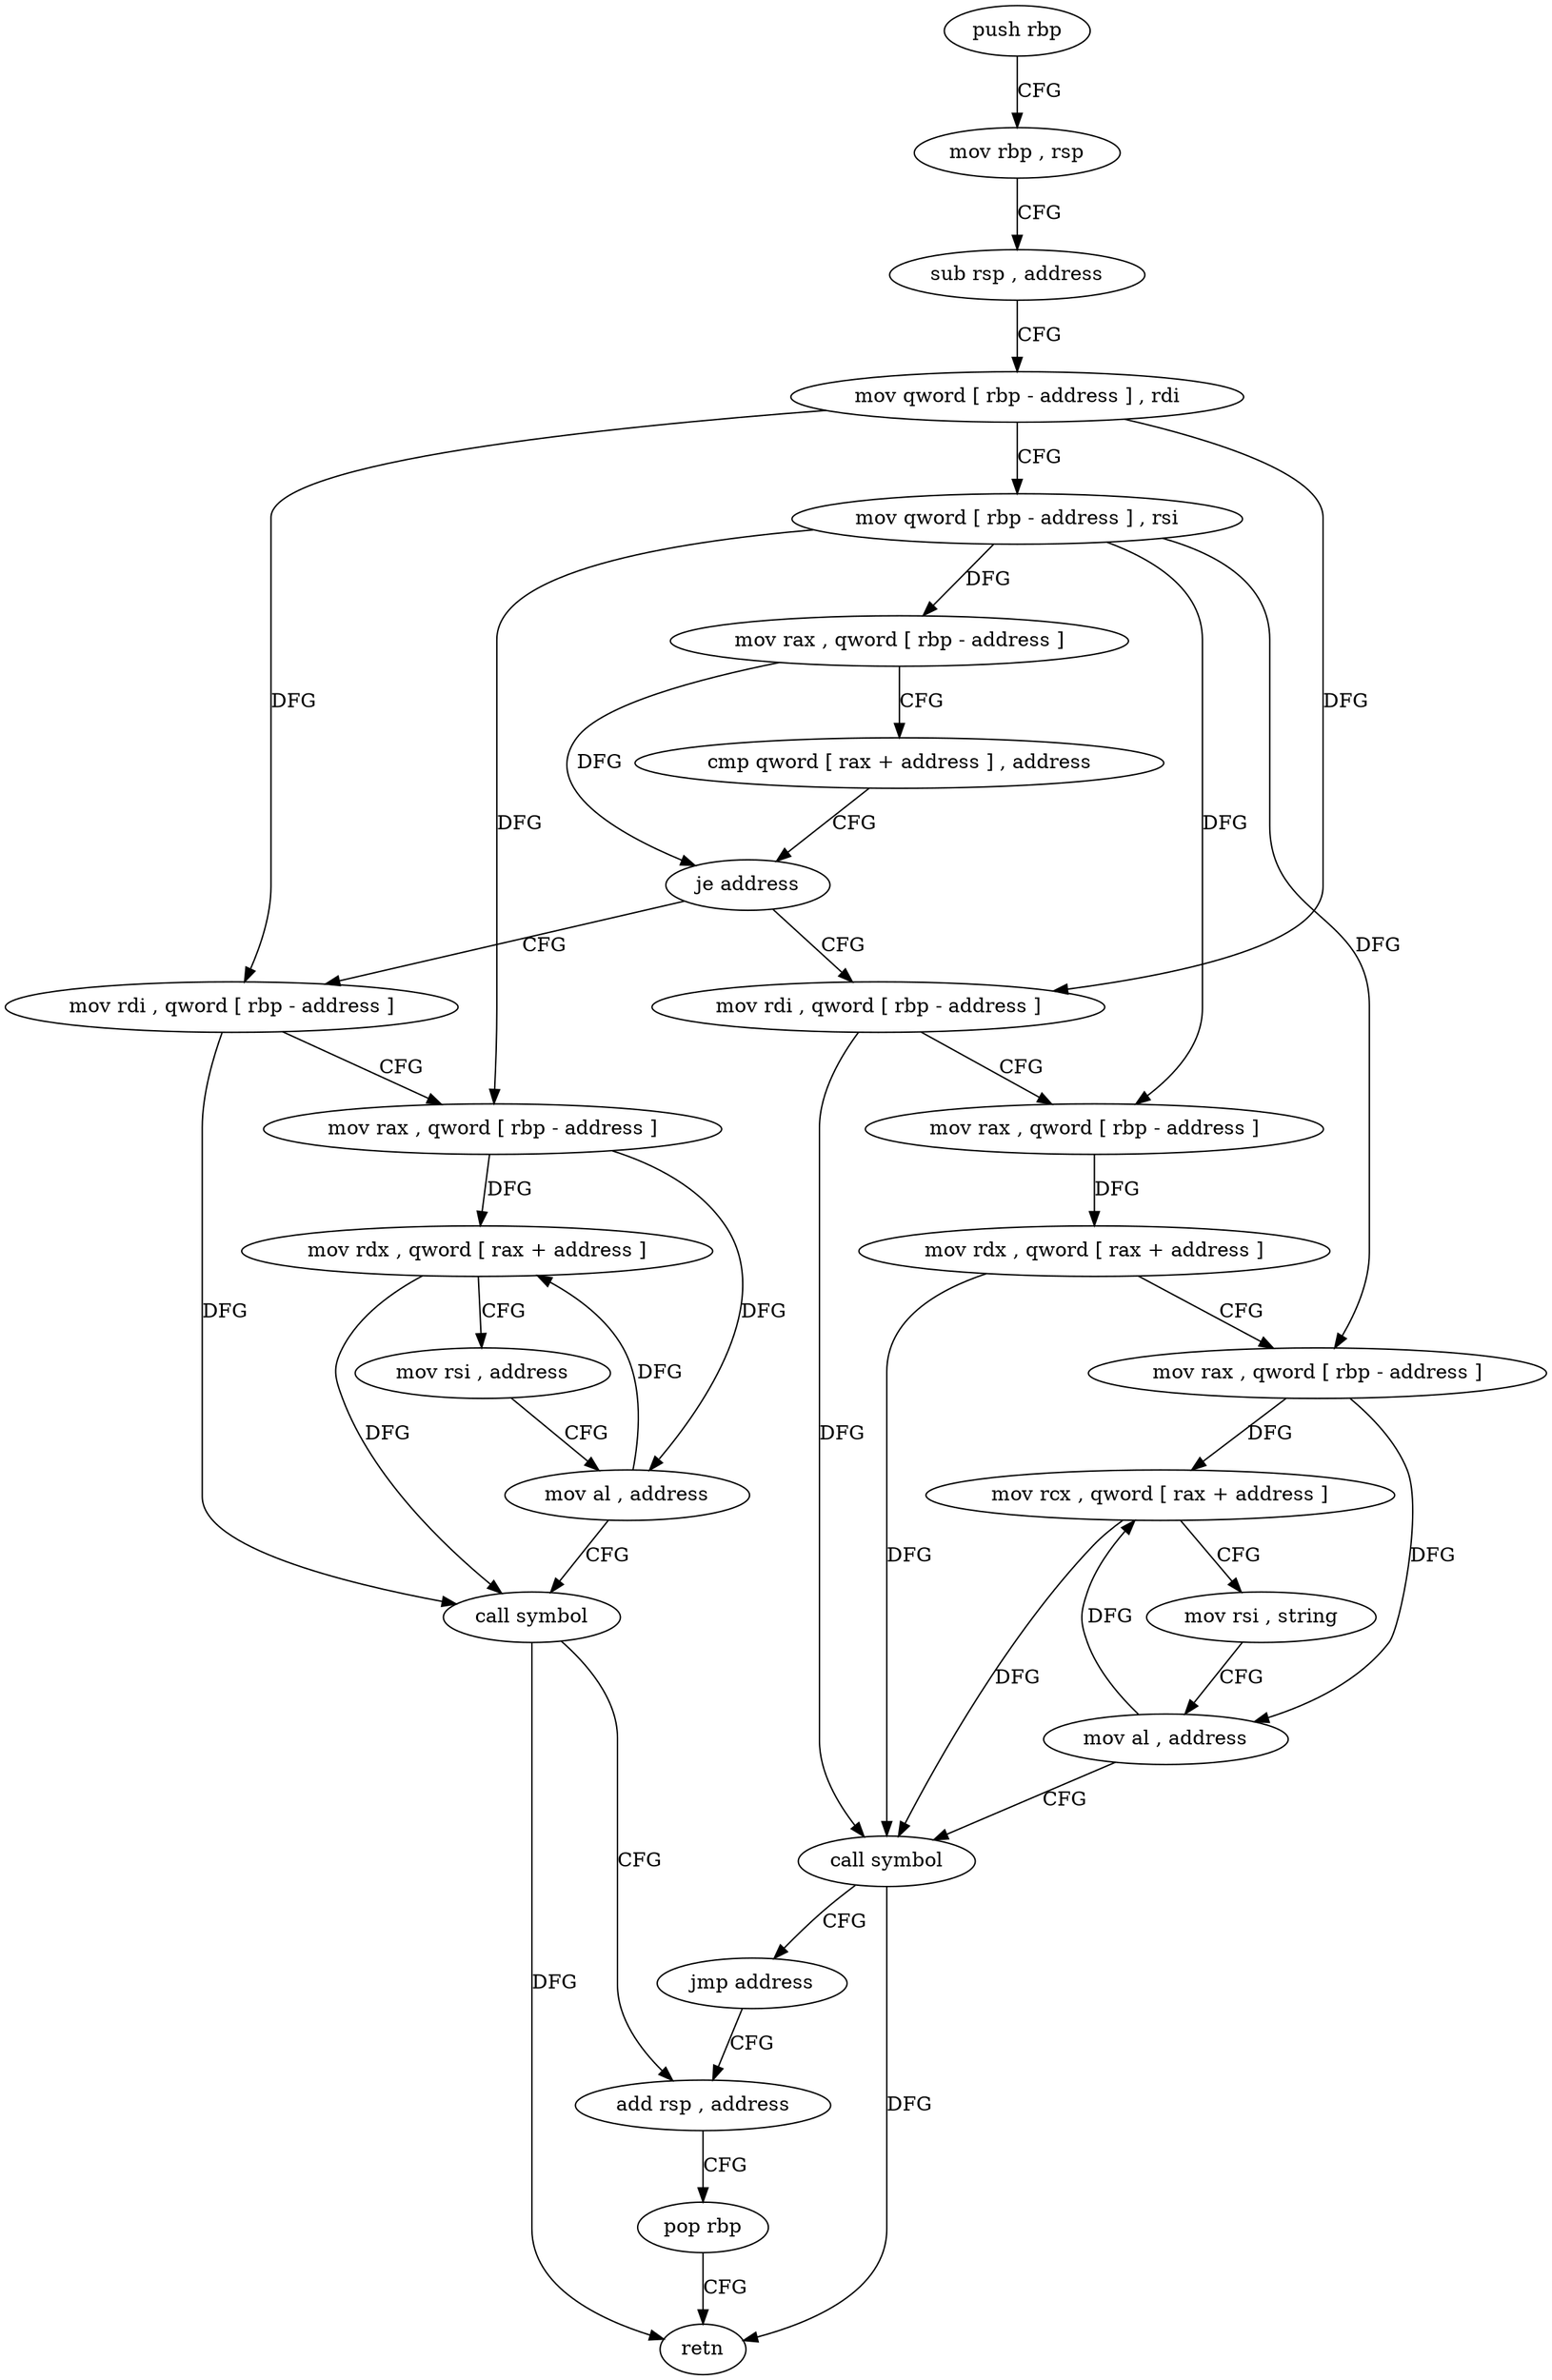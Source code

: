 digraph "func" {
"4228000" [label = "push rbp" ]
"4228001" [label = "mov rbp , rsp" ]
"4228004" [label = "sub rsp , address" ]
"4228008" [label = "mov qword [ rbp - address ] , rdi" ]
"4228012" [label = "mov qword [ rbp - address ] , rsi" ]
"4228016" [label = "mov rax , qword [ rbp - address ]" ]
"4228020" [label = "cmp qword [ rax + address ] , address" ]
"4228025" [label = "je address" ]
"4228073" [label = "mov rdi , qword [ rbp - address ]" ]
"4228031" [label = "mov rdi , qword [ rbp - address ]" ]
"4228077" [label = "mov rax , qword [ rbp - address ]" ]
"4228081" [label = "mov rdx , qword [ rax + address ]" ]
"4228085" [label = "mov rsi , address" ]
"4228095" [label = "mov al , address" ]
"4228097" [label = "call symbol" ]
"4228102" [label = "add rsp , address" ]
"4228035" [label = "mov rax , qword [ rbp - address ]" ]
"4228039" [label = "mov rdx , qword [ rax + address ]" ]
"4228043" [label = "mov rax , qword [ rbp - address ]" ]
"4228047" [label = "mov rcx , qword [ rax + address ]" ]
"4228051" [label = "mov rsi , string" ]
"4228061" [label = "mov al , address" ]
"4228063" [label = "call symbol" ]
"4228068" [label = "jmp address" ]
"4228106" [label = "pop rbp" ]
"4228107" [label = "retn" ]
"4228000" -> "4228001" [ label = "CFG" ]
"4228001" -> "4228004" [ label = "CFG" ]
"4228004" -> "4228008" [ label = "CFG" ]
"4228008" -> "4228012" [ label = "CFG" ]
"4228008" -> "4228073" [ label = "DFG" ]
"4228008" -> "4228031" [ label = "DFG" ]
"4228012" -> "4228016" [ label = "DFG" ]
"4228012" -> "4228077" [ label = "DFG" ]
"4228012" -> "4228035" [ label = "DFG" ]
"4228012" -> "4228043" [ label = "DFG" ]
"4228016" -> "4228020" [ label = "CFG" ]
"4228016" -> "4228025" [ label = "DFG" ]
"4228020" -> "4228025" [ label = "CFG" ]
"4228025" -> "4228073" [ label = "CFG" ]
"4228025" -> "4228031" [ label = "CFG" ]
"4228073" -> "4228077" [ label = "CFG" ]
"4228073" -> "4228097" [ label = "DFG" ]
"4228031" -> "4228035" [ label = "CFG" ]
"4228031" -> "4228063" [ label = "DFG" ]
"4228077" -> "4228081" [ label = "DFG" ]
"4228077" -> "4228095" [ label = "DFG" ]
"4228081" -> "4228085" [ label = "CFG" ]
"4228081" -> "4228097" [ label = "DFG" ]
"4228085" -> "4228095" [ label = "CFG" ]
"4228095" -> "4228097" [ label = "CFG" ]
"4228095" -> "4228081" [ label = "DFG" ]
"4228097" -> "4228102" [ label = "CFG" ]
"4228097" -> "4228107" [ label = "DFG" ]
"4228102" -> "4228106" [ label = "CFG" ]
"4228035" -> "4228039" [ label = "DFG" ]
"4228039" -> "4228043" [ label = "CFG" ]
"4228039" -> "4228063" [ label = "DFG" ]
"4228043" -> "4228047" [ label = "DFG" ]
"4228043" -> "4228061" [ label = "DFG" ]
"4228047" -> "4228051" [ label = "CFG" ]
"4228047" -> "4228063" [ label = "DFG" ]
"4228051" -> "4228061" [ label = "CFG" ]
"4228061" -> "4228063" [ label = "CFG" ]
"4228061" -> "4228047" [ label = "DFG" ]
"4228063" -> "4228068" [ label = "CFG" ]
"4228063" -> "4228107" [ label = "DFG" ]
"4228068" -> "4228102" [ label = "CFG" ]
"4228106" -> "4228107" [ label = "CFG" ]
}
